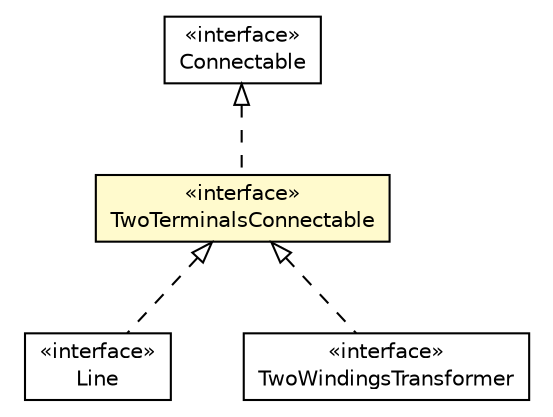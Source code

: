 #!/usr/local/bin/dot
#
# Class diagram 
# Generated by UMLGraph version R5_6 (http://www.umlgraph.org/)
#

digraph G {
	edge [fontname="Helvetica",fontsize=10,labelfontname="Helvetica",labelfontsize=10];
	node [fontname="Helvetica",fontsize=10,shape=plaintext];
	nodesep=0.25;
	ranksep=0.5;
	// eu.itesla_project.iidm.network.Line
	c10231 [label=<<table title="eu.itesla_project.iidm.network.Line" border="0" cellborder="1" cellspacing="0" cellpadding="2" port="p" href="./Line.html">
		<tr><td><table border="0" cellspacing="0" cellpadding="1">
<tr><td align="center" balign="center"> &#171;interface&#187; </td></tr>
<tr><td align="center" balign="center"> Line </td></tr>
		</table></td></tr>
		</table>>, URL="./Line.html", fontname="Helvetica", fontcolor="black", fontsize=10.0];
	// eu.itesla_project.iidm.network.TwoWindingsTransformer
	c10257 [label=<<table title="eu.itesla_project.iidm.network.TwoWindingsTransformer" border="0" cellborder="1" cellspacing="0" cellpadding="2" port="p" href="./TwoWindingsTransformer.html">
		<tr><td><table border="0" cellspacing="0" cellpadding="1">
<tr><td align="center" balign="center"> &#171;interface&#187; </td></tr>
<tr><td align="center" balign="center"> TwoWindingsTransformer </td></tr>
		</table></td></tr>
		</table>>, URL="./TwoWindingsTransformer.html", fontname="Helvetica", fontcolor="black", fontsize=10.0];
	// eu.itesla_project.iidm.network.TwoTerminalsConnectable
	c10258 [label=<<table title="eu.itesla_project.iidm.network.TwoTerminalsConnectable" border="0" cellborder="1" cellspacing="0" cellpadding="2" port="p" bgcolor="lemonChiffon" href="./TwoTerminalsConnectable.html">
		<tr><td><table border="0" cellspacing="0" cellpadding="1">
<tr><td align="center" balign="center"> &#171;interface&#187; </td></tr>
<tr><td align="center" balign="center"> TwoTerminalsConnectable </td></tr>
		</table></td></tr>
		</table>>, URL="./TwoTerminalsConnectable.html", fontname="Helvetica", fontcolor="black", fontsize=10.0];
	// eu.itesla_project.iidm.network.Connectable
	c10274 [label=<<table title="eu.itesla_project.iidm.network.Connectable" border="0" cellborder="1" cellspacing="0" cellpadding="2" port="p" href="./Connectable.html">
		<tr><td><table border="0" cellspacing="0" cellpadding="1">
<tr><td align="center" balign="center"> &#171;interface&#187; </td></tr>
<tr><td align="center" balign="center"> Connectable </td></tr>
		</table></td></tr>
		</table>>, URL="./Connectable.html", fontname="Helvetica", fontcolor="black", fontsize=10.0];
	//eu.itesla_project.iidm.network.Line implements eu.itesla_project.iidm.network.TwoTerminalsConnectable
	c10258:p -> c10231:p [dir=back,arrowtail=empty,style=dashed];
	//eu.itesla_project.iidm.network.TwoWindingsTransformer implements eu.itesla_project.iidm.network.TwoTerminalsConnectable
	c10258:p -> c10257:p [dir=back,arrowtail=empty,style=dashed];
	//eu.itesla_project.iidm.network.TwoTerminalsConnectable implements eu.itesla_project.iidm.network.Connectable
	c10274:p -> c10258:p [dir=back,arrowtail=empty,style=dashed];
}

